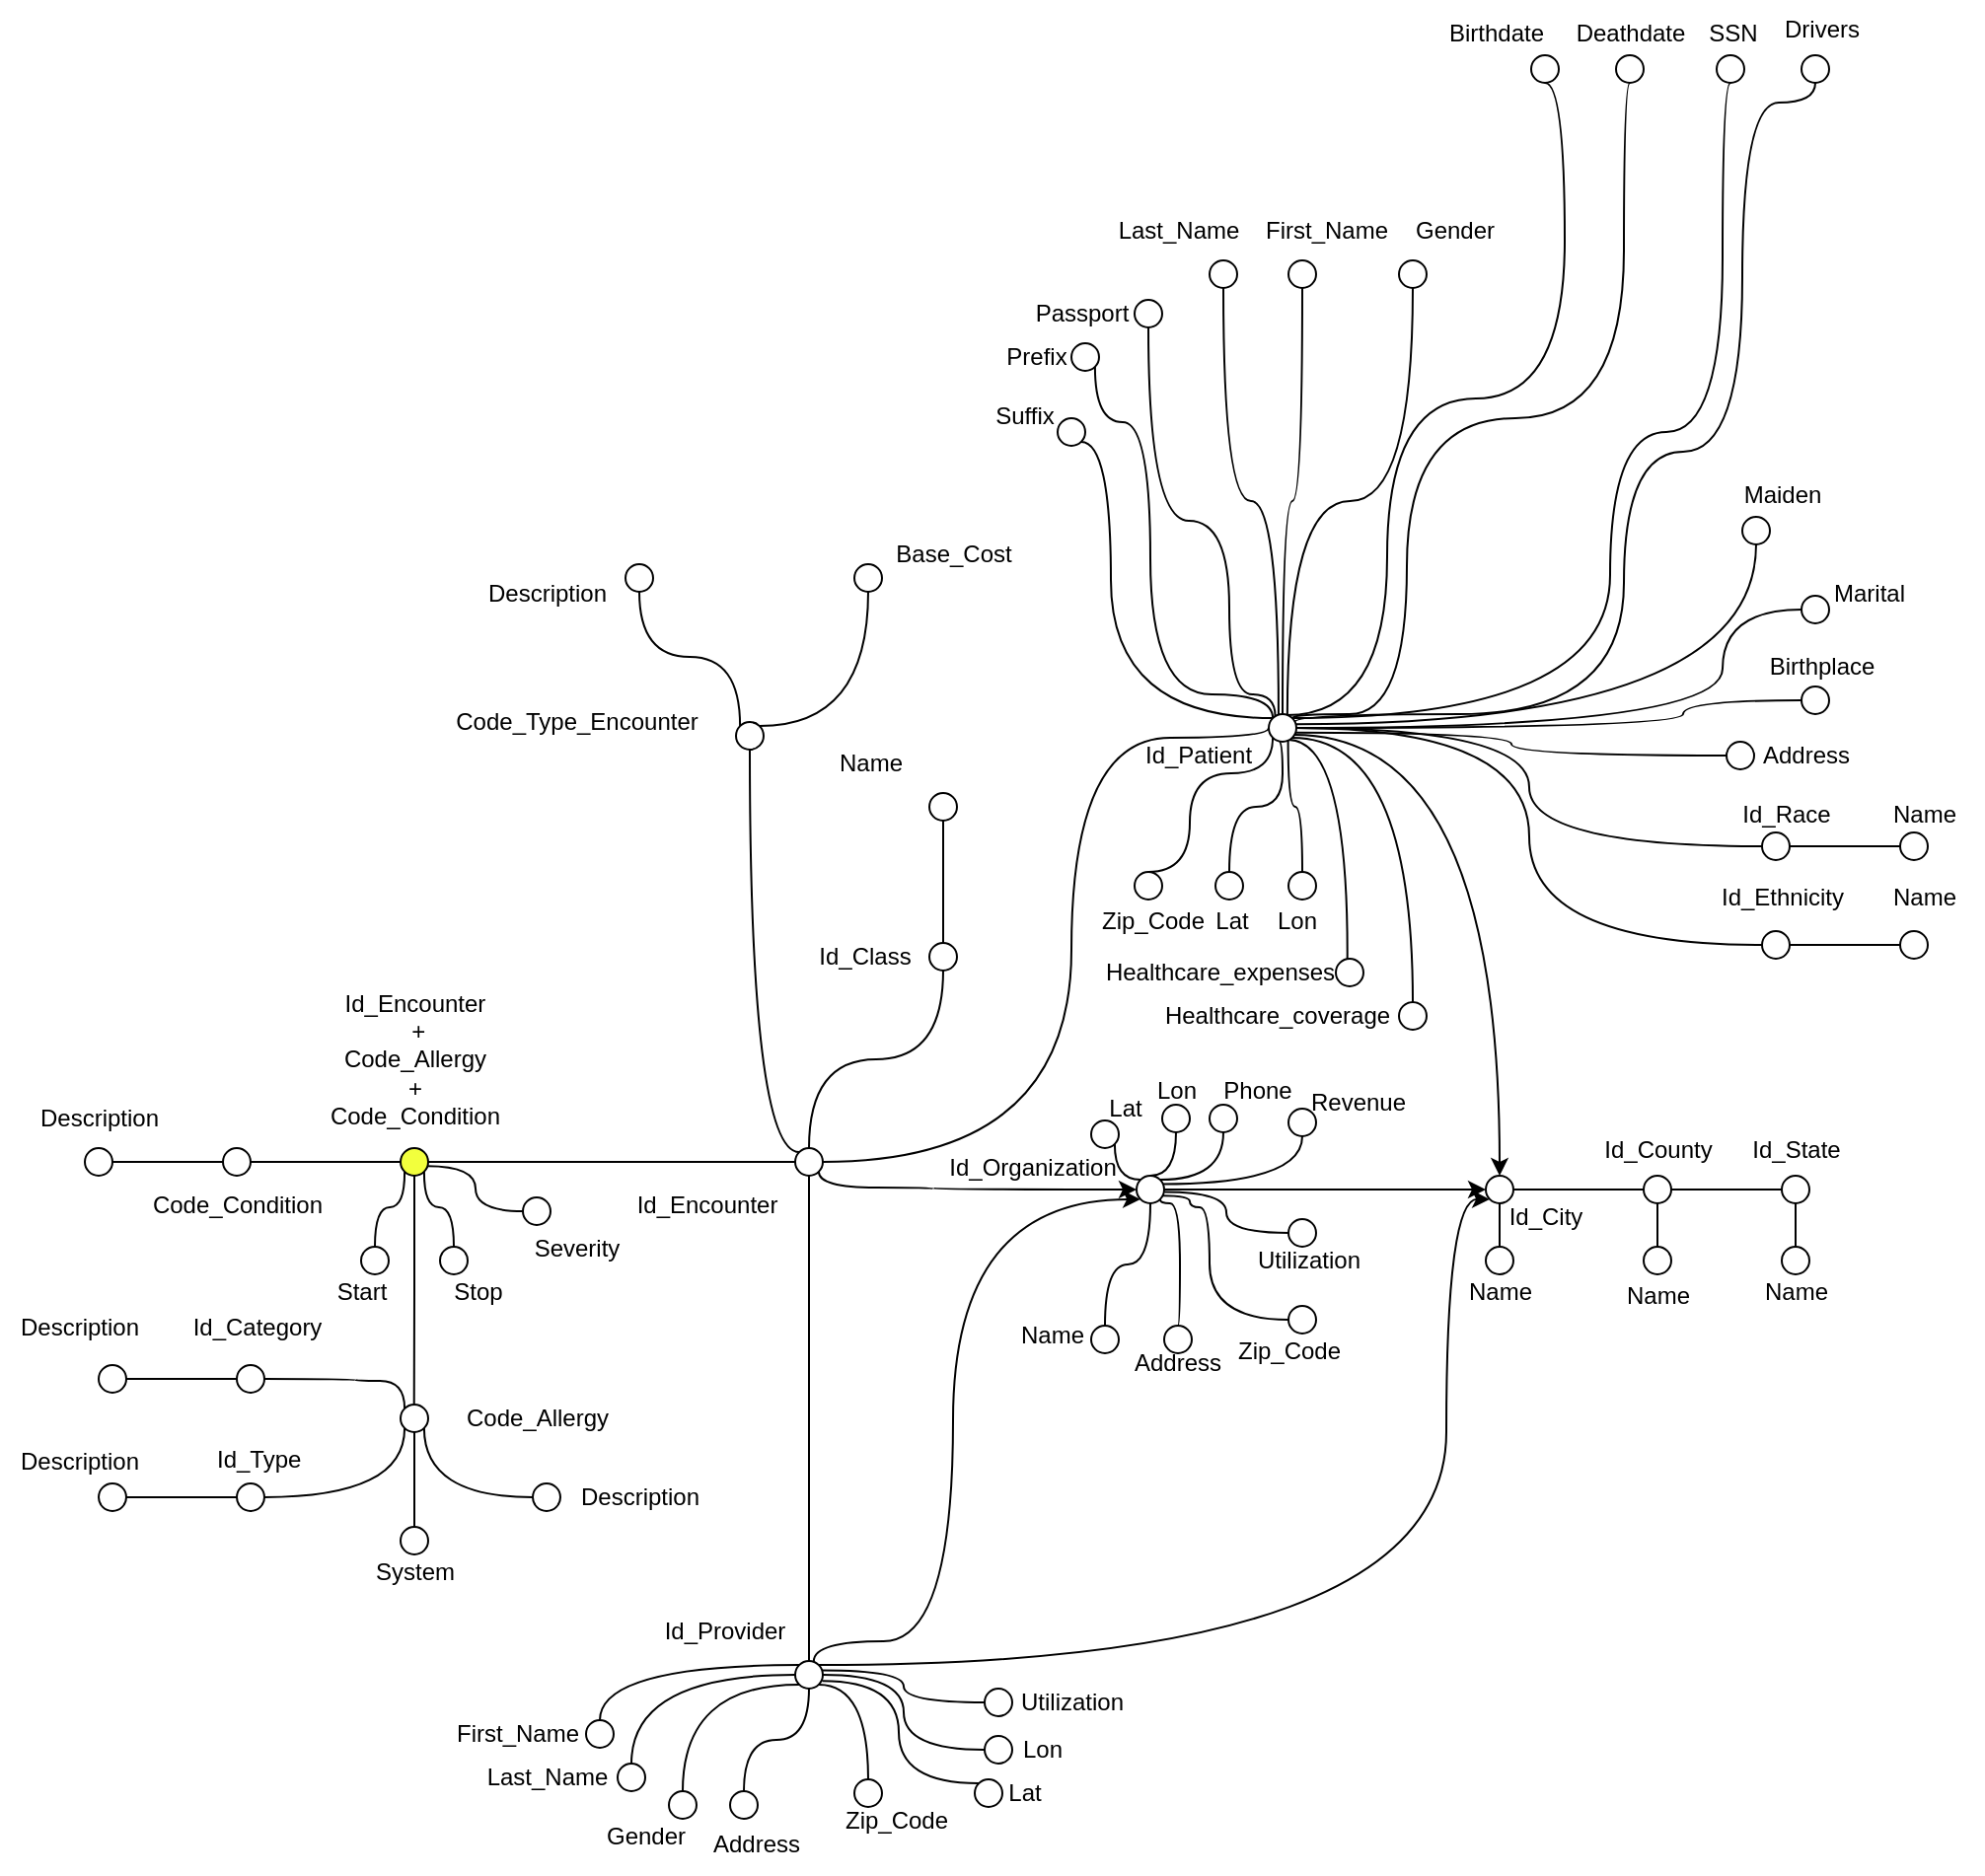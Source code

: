 <mxfile version="27.0.6">
  <diagram name="Pagina-1" id="HaqWvXewwwLI_E2EldZU">
    <mxGraphModel dx="1183" dy="805" grid="1" gridSize="10" guides="1" tooltips="1" connect="1" arrows="1" fold="1" page="1" pageScale="1" pageWidth="827" pageHeight="1169" math="0" shadow="0">
      <root>
        <mxCell id="0" />
        <mxCell id="1" parent="0" />
        <mxCell id="JDES-9rlce4q_SkyVY0k-1" value="" style="edgeStyle=orthogonalEdgeStyle;rounded=0;orthogonalLoop=1;jettySize=auto;html=1;endArrow=none;startFill=0;" edge="1" parent="1" source="JDES-9rlce4q_SkyVY0k-2" target="JDES-9rlce4q_SkyVY0k-9">
          <mxGeometry relative="1" as="geometry" />
        </mxCell>
        <mxCell id="JDES-9rlce4q_SkyVY0k-188" style="edgeStyle=orthogonalEdgeStyle;rounded=0;orthogonalLoop=1;jettySize=auto;html=1;exitX=0.968;exitY=0.648;exitDx=0;exitDy=0;entryX=0;entryY=0.5;entryDx=0;entryDy=0;exitPerimeter=0;endArrow=none;startFill=0;curved=1;" edge="1" parent="1" source="JDES-9rlce4q_SkyVY0k-2" target="JDES-9rlce4q_SkyVY0k-187">
          <mxGeometry relative="1" as="geometry" />
        </mxCell>
        <mxCell id="JDES-9rlce4q_SkyVY0k-2" value="" style="ellipse;whiteSpace=wrap;html=1;aspect=fixed;fillColor=#F2FF3D;" vertex="1" parent="1">
          <mxGeometry x="483" y="852" width="14" height="14" as="geometry" />
        </mxCell>
        <mxCell id="JDES-9rlce4q_SkyVY0k-3" value="Id_Encounter&lt;div&gt;&amp;nbsp;+&lt;div&gt;Code_Allergy&lt;/div&gt;&lt;div&gt;&lt;span style=&quot;background-color: transparent; color: light-dark(rgb(0, 0, 0), rgb(255, 255, 255));&quot;&gt;+&lt;/span&gt;&lt;/div&gt;&lt;div&gt;Code_Condition&lt;/div&gt;&lt;/div&gt;" style="text;html=1;align=center;verticalAlign=middle;resizable=0;points=[];autosize=1;strokeColor=none;fillColor=none;" vertex="1" parent="1">
          <mxGeometry x="435" y="762" width="110" height="90" as="geometry" />
        </mxCell>
        <mxCell id="JDES-9rlce4q_SkyVY0k-4" style="edgeStyle=orthogonalEdgeStyle;rounded=0;orthogonalLoop=1;jettySize=auto;html=1;exitX=1;exitY=1;exitDx=0;exitDy=0;entryX=0;entryY=0.5;entryDx=0;entryDy=0;curved=1;endArrow=classic;startFill=0;endFill=1;" edge="1" parent="1" source="JDES-9rlce4q_SkyVY0k-9" target="JDES-9rlce4q_SkyVY0k-37">
          <mxGeometry relative="1" as="geometry">
            <Array as="points">
              <mxPoint x="695" y="872" />
              <mxPoint x="753" y="872" />
            </Array>
          </mxGeometry>
        </mxCell>
        <mxCell id="JDES-9rlce4q_SkyVY0k-5" style="edgeStyle=orthogonalEdgeStyle;rounded=0;orthogonalLoop=1;jettySize=auto;html=1;exitX=0.5;exitY=1;exitDx=0;exitDy=0;entryX=0.5;entryY=0;entryDx=0;entryDy=0;endArrow=none;startFill=0;" edge="1" parent="1" source="JDES-9rlce4q_SkyVY0k-9" target="JDES-9rlce4q_SkyVY0k-46">
          <mxGeometry relative="1" as="geometry" />
        </mxCell>
        <mxCell id="JDES-9rlce4q_SkyVY0k-6" style="edgeStyle=orthogonalEdgeStyle;rounded=0;orthogonalLoop=1;jettySize=auto;html=1;exitX=0;exitY=0;exitDx=0;exitDy=0;entryX=0.5;entryY=1;entryDx=0;entryDy=0;endArrow=none;startFill=0;curved=1;" edge="1" parent="1" source="JDES-9rlce4q_SkyVY0k-9" target="JDES-9rlce4q_SkyVY0k-48">
          <mxGeometry relative="1" as="geometry">
            <mxPoint x="663" y="732" as="targetPoint" />
          </mxGeometry>
        </mxCell>
        <mxCell id="JDES-9rlce4q_SkyVY0k-7" style="edgeStyle=orthogonalEdgeStyle;rounded=0;orthogonalLoop=1;jettySize=auto;html=1;exitX=0.5;exitY=0;exitDx=0;exitDy=0;entryX=0.5;entryY=1;entryDx=0;entryDy=0;curved=1;endArrow=none;startFill=0;" edge="1" parent="1" source="JDES-9rlce4q_SkyVY0k-9" target="JDES-9rlce4q_SkyVY0k-29">
          <mxGeometry relative="1" as="geometry" />
        </mxCell>
        <mxCell id="JDES-9rlce4q_SkyVY0k-8" style="edgeStyle=orthogonalEdgeStyle;rounded=0;orthogonalLoop=1;jettySize=auto;html=1;exitX=1;exitY=0.5;exitDx=0;exitDy=0;entryX=0;entryY=0.5;entryDx=0;entryDy=0;curved=1;endArrow=none;startFill=0;" edge="1" parent="1" source="JDES-9rlce4q_SkyVY0k-9" target="JDES-9rlce4q_SkyVY0k-130">
          <mxGeometry relative="1" as="geometry">
            <Array as="points">
              <mxPoint x="823" y="859" />
              <mxPoint x="823" y="644" />
              <mxPoint x="923" y="644" />
            </Array>
          </mxGeometry>
        </mxCell>
        <mxCell id="JDES-9rlce4q_SkyVY0k-9" value="" style="ellipse;whiteSpace=wrap;html=1;aspect=fixed;fillColor=#FFFFFF;" vertex="1" parent="1">
          <mxGeometry x="683" y="852" width="14" height="14" as="geometry" />
        </mxCell>
        <mxCell id="JDES-9rlce4q_SkyVY0k-10" style="edgeStyle=orthogonalEdgeStyle;rounded=0;orthogonalLoop=1;jettySize=auto;html=1;exitX=0.5;exitY=0;exitDx=0;exitDy=0;entryX=1;entryY=1;entryDx=0;entryDy=0;endArrow=none;startFill=0;curved=1;" edge="1" parent="1" source="JDES-9rlce4q_SkyVY0k-11" target="JDES-9rlce4q_SkyVY0k-2">
          <mxGeometry relative="1" as="geometry" />
        </mxCell>
        <mxCell id="JDES-9rlce4q_SkyVY0k-11" value="" style="ellipse;whiteSpace=wrap;html=1;aspect=fixed;fillColor=#FFFFFF;" vertex="1" parent="1">
          <mxGeometry x="503" y="902" width="14" height="14" as="geometry" />
        </mxCell>
        <mxCell id="JDES-9rlce4q_SkyVY0k-12" style="edgeStyle=orthogonalEdgeStyle;rounded=0;orthogonalLoop=1;jettySize=auto;html=1;exitX=0.5;exitY=0;exitDx=0;exitDy=0;entryX=0;entryY=1;entryDx=0;entryDy=0;curved=1;endArrow=none;startFill=0;" edge="1" parent="1" source="JDES-9rlce4q_SkyVY0k-13" target="JDES-9rlce4q_SkyVY0k-2">
          <mxGeometry relative="1" as="geometry" />
        </mxCell>
        <mxCell id="JDES-9rlce4q_SkyVY0k-13" value="" style="ellipse;whiteSpace=wrap;html=1;aspect=fixed;fillColor=#FFFFFF;" vertex="1" parent="1">
          <mxGeometry x="463" y="902" width="14" height="14" as="geometry" />
        </mxCell>
        <mxCell id="JDES-9rlce4q_SkyVY0k-14" value="Start" style="text;html=1;align=center;verticalAlign=middle;resizable=0;points=[];autosize=1;strokeColor=none;fillColor=none;" vertex="1" parent="1">
          <mxGeometry x="438" y="910" width="50" height="30" as="geometry" />
        </mxCell>
        <mxCell id="JDES-9rlce4q_SkyVY0k-15" value="Stop" style="text;html=1;align=center;verticalAlign=middle;resizable=0;points=[];autosize=1;strokeColor=none;fillColor=none;" vertex="1" parent="1">
          <mxGeometry x="497" y="910" width="50" height="30" as="geometry" />
        </mxCell>
        <mxCell id="JDES-9rlce4q_SkyVY0k-16" style="edgeStyle=orthogonalEdgeStyle;rounded=0;orthogonalLoop=1;jettySize=auto;html=1;exitX=1;exitY=0.5;exitDx=0;exitDy=0;entryX=0;entryY=0.5;entryDx=0;entryDy=0;endArrow=none;startFill=0;" edge="1" parent="1" source="JDES-9rlce4q_SkyVY0k-17" target="JDES-9rlce4q_SkyVY0k-2">
          <mxGeometry relative="1" as="geometry" />
        </mxCell>
        <mxCell id="JDES-9rlce4q_SkyVY0k-17" value="" style="ellipse;whiteSpace=wrap;html=1;aspect=fixed;fillColor=#FFFFFF;" vertex="1" parent="1">
          <mxGeometry x="393" y="852" width="14" height="14" as="geometry" />
        </mxCell>
        <mxCell id="JDES-9rlce4q_SkyVY0k-200" style="edgeStyle=orthogonalEdgeStyle;rounded=0;orthogonalLoop=1;jettySize=auto;html=1;exitX=0.5;exitY=1;exitDx=0;exitDy=0;entryX=0.5;entryY=0;entryDx=0;entryDy=0;endArrow=none;startFill=0;" edge="1" parent="1" source="JDES-9rlce4q_SkyVY0k-18" target="JDES-9rlce4q_SkyVY0k-198">
          <mxGeometry relative="1" as="geometry" />
        </mxCell>
        <mxCell id="JDES-9rlce4q_SkyVY0k-203" style="edgeStyle=orthogonalEdgeStyle;rounded=0;orthogonalLoop=1;jettySize=auto;html=1;exitX=0;exitY=0;exitDx=0;exitDy=0;entryX=1;entryY=0.5;entryDx=0;entryDy=0;curved=1;endArrow=none;startFill=0;" edge="1" parent="1" source="JDES-9rlce4q_SkyVY0k-18" target="JDES-9rlce4q_SkyVY0k-191">
          <mxGeometry relative="1" as="geometry">
            <Array as="points">
              <mxPoint x="485" y="970" />
              <mxPoint x="460" y="970" />
            </Array>
          </mxGeometry>
        </mxCell>
        <mxCell id="JDES-9rlce4q_SkyVY0k-18" value="" style="ellipse;whiteSpace=wrap;html=1;aspect=fixed;fillColor=#FFFFFF;" vertex="1" parent="1">
          <mxGeometry x="483" y="982" width="14" height="14" as="geometry" />
        </mxCell>
        <mxCell id="JDES-9rlce4q_SkyVY0k-19" style="edgeStyle=orthogonalEdgeStyle;rounded=0;orthogonalLoop=1;jettySize=auto;html=1;exitX=0.5;exitY=1;exitDx=0;exitDy=0;entryX=0.496;entryY=-0.153;entryDx=0;entryDy=0;entryPerimeter=0;endArrow=none;startFill=0;" edge="1" parent="1" source="JDES-9rlce4q_SkyVY0k-2">
          <mxGeometry relative="1" as="geometry">
            <mxPoint x="489.91" y="868.07" as="sourcePoint" />
            <mxPoint x="489.854" y="981.928" as="targetPoint" />
          </mxGeometry>
        </mxCell>
        <mxCell id="JDES-9rlce4q_SkyVY0k-20" value="Code_Allergy" style="text;html=1;align=center;verticalAlign=middle;resizable=0;points=[];autosize=1;strokeColor=none;fillColor=none;" vertex="1" parent="1">
          <mxGeometry x="502" y="974" width="100" height="30" as="geometry" />
        </mxCell>
        <mxCell id="JDES-9rlce4q_SkyVY0k-21" style="edgeStyle=orthogonalEdgeStyle;rounded=0;orthogonalLoop=1;jettySize=auto;html=1;exitX=0;exitY=0.5;exitDx=0;exitDy=0;entryX=1;entryY=1;entryDx=0;entryDy=0;endArrow=none;startFill=0;curved=1;" edge="1" parent="1" source="JDES-9rlce4q_SkyVY0k-22" target="JDES-9rlce4q_SkyVY0k-18">
          <mxGeometry relative="1" as="geometry" />
        </mxCell>
        <mxCell id="JDES-9rlce4q_SkyVY0k-22" value="" style="ellipse;whiteSpace=wrap;html=1;aspect=fixed;fillColor=#FFFFFF;" vertex="1" parent="1">
          <mxGeometry x="550" y="1022" width="14" height="14" as="geometry" />
        </mxCell>
        <mxCell id="JDES-9rlce4q_SkyVY0k-23" value="Description" style="text;html=1;align=center;verticalAlign=middle;resizable=0;points=[];autosize=1;strokeColor=none;fillColor=none;" vertex="1" parent="1">
          <mxGeometry x="564" y="1014" width="80" height="30" as="geometry" />
        </mxCell>
        <mxCell id="JDES-9rlce4q_SkyVY0k-24" value="Code_Condition" style="text;html=1;align=center;verticalAlign=middle;resizable=0;points=[];autosize=1;strokeColor=none;fillColor=none;" vertex="1" parent="1">
          <mxGeometry x="345" y="866" width="110" height="30" as="geometry" />
        </mxCell>
        <mxCell id="JDES-9rlce4q_SkyVY0k-25" style="edgeStyle=orthogonalEdgeStyle;rounded=0;orthogonalLoop=1;jettySize=auto;html=1;entryX=0;entryY=0.5;entryDx=0;entryDy=0;endArrow=none;startFill=0;" edge="1" parent="1" source="JDES-9rlce4q_SkyVY0k-26" target="JDES-9rlce4q_SkyVY0k-17">
          <mxGeometry relative="1" as="geometry" />
        </mxCell>
        <mxCell id="JDES-9rlce4q_SkyVY0k-26" value="" style="ellipse;whiteSpace=wrap;html=1;aspect=fixed;fillColor=#FFFFFF;" vertex="1" parent="1">
          <mxGeometry x="323" y="852" width="14" height="14" as="geometry" />
        </mxCell>
        <mxCell id="JDES-9rlce4q_SkyVY0k-27" value="Description" style="text;html=1;align=center;verticalAlign=middle;resizable=0;points=[];autosize=1;strokeColor=none;fillColor=none;" vertex="1" parent="1">
          <mxGeometry x="290" y="822" width="80" height="30" as="geometry" />
        </mxCell>
        <mxCell id="JDES-9rlce4q_SkyVY0k-28" value="Id_Encounter" style="text;html=1;align=center;verticalAlign=middle;resizable=0;points=[];autosize=1;strokeColor=none;fillColor=none;" vertex="1" parent="1">
          <mxGeometry x="593" y="866" width="90" height="30" as="geometry" />
        </mxCell>
        <mxCell id="JDES-9rlce4q_SkyVY0k-29" value="" style="ellipse;whiteSpace=wrap;html=1;aspect=fixed;fillColor=#FFFFFF;" vertex="1" parent="1">
          <mxGeometry x="751" y="748" width="14" height="14" as="geometry" />
        </mxCell>
        <mxCell id="JDES-9rlce4q_SkyVY0k-30" style="edgeStyle=orthogonalEdgeStyle;rounded=0;orthogonalLoop=1;jettySize=auto;html=1;exitX=1;exitY=0.5;exitDx=0;exitDy=0;entryX=0;entryY=0.5;entryDx=0;entryDy=0;endArrow=classic;startFill=0;endFill=1;" edge="1" parent="1" source="JDES-9rlce4q_SkyVY0k-37" target="JDES-9rlce4q_SkyVY0k-61">
          <mxGeometry relative="1" as="geometry" />
        </mxCell>
        <mxCell id="JDES-9rlce4q_SkyVY0k-31" style="edgeStyle=orthogonalEdgeStyle;rounded=0;orthogonalLoop=1;jettySize=auto;html=1;exitX=0.5;exitY=1;exitDx=0;exitDy=0;entryX=0.5;entryY=0;entryDx=0;entryDy=0;curved=1;endArrow=none;startFill=0;" edge="1" parent="1" source="JDES-9rlce4q_SkyVY0k-37" target="JDES-9rlce4q_SkyVY0k-64">
          <mxGeometry relative="1" as="geometry" />
        </mxCell>
        <mxCell id="JDES-9rlce4q_SkyVY0k-32" style="edgeStyle=orthogonalEdgeStyle;rounded=0;orthogonalLoop=1;jettySize=auto;html=1;exitX=0;exitY=0;exitDx=0;exitDy=0;entryX=1;entryY=1;entryDx=0;entryDy=0;strokeColor=default;curved=1;endArrow=none;startFill=0;" edge="1" parent="1" source="JDES-9rlce4q_SkyVY0k-37" target="JDES-9rlce4q_SkyVY0k-62">
          <mxGeometry relative="1" as="geometry" />
        </mxCell>
        <mxCell id="JDES-9rlce4q_SkyVY0k-33" style="edgeStyle=orthogonalEdgeStyle;rounded=0;orthogonalLoop=1;jettySize=auto;html=1;exitX=0.5;exitY=0;exitDx=0;exitDy=0;entryX=0.5;entryY=1;entryDx=0;entryDy=0;curved=1;endArrow=none;startFill=0;" edge="1" parent="1" source="JDES-9rlce4q_SkyVY0k-37" target="JDES-9rlce4q_SkyVY0k-72">
          <mxGeometry relative="1" as="geometry" />
        </mxCell>
        <mxCell id="JDES-9rlce4q_SkyVY0k-34" style="edgeStyle=orthogonalEdgeStyle;rounded=0;orthogonalLoop=1;jettySize=auto;html=1;exitX=1;exitY=0;exitDx=0;exitDy=0;entryX=0.5;entryY=1;entryDx=0;entryDy=0;curved=1;endArrow=none;startFill=0;" edge="1" parent="1" source="JDES-9rlce4q_SkyVY0k-37" target="JDES-9rlce4q_SkyVY0k-38">
          <mxGeometry relative="1" as="geometry" />
        </mxCell>
        <mxCell id="JDES-9rlce4q_SkyVY0k-35" style="edgeStyle=orthogonalEdgeStyle;rounded=0;orthogonalLoop=1;jettySize=auto;html=1;exitX=0.933;exitY=0.302;exitDx=0;exitDy=0;entryX=0.5;entryY=1;entryDx=0;entryDy=0;curved=1;endArrow=none;startFill=0;exitPerimeter=0;" edge="1" parent="1" source="JDES-9rlce4q_SkyVY0k-37" target="JDES-9rlce4q_SkyVY0k-75">
          <mxGeometry relative="1" as="geometry" />
        </mxCell>
        <mxCell id="JDES-9rlce4q_SkyVY0k-36" style="edgeStyle=orthogonalEdgeStyle;rounded=0;orthogonalLoop=1;jettySize=auto;html=1;exitX=1.014;exitY=0.588;exitDx=0;exitDy=0;entryX=0;entryY=0.5;entryDx=0;entryDy=0;curved=1;endArrow=none;startFill=0;exitPerimeter=0;" edge="1" parent="1" source="JDES-9rlce4q_SkyVY0k-37" target="JDES-9rlce4q_SkyVY0k-76">
          <mxGeometry relative="1" as="geometry" />
        </mxCell>
        <mxCell id="JDES-9rlce4q_SkyVY0k-37" value="" style="ellipse;whiteSpace=wrap;html=1;aspect=fixed;fillColor=#FFFFFF;" vertex="1" parent="1">
          <mxGeometry x="856" y="866" width="14" height="14" as="geometry" />
        </mxCell>
        <mxCell id="JDES-9rlce4q_SkyVY0k-38" value="" style="ellipse;whiteSpace=wrap;html=1;aspect=fixed;fillColor=#FFFFFF;" vertex="1" parent="1">
          <mxGeometry x="893" y="830" width="14" height="14" as="geometry" />
        </mxCell>
        <mxCell id="JDES-9rlce4q_SkyVY0k-39" style="edgeStyle=orthogonalEdgeStyle;rounded=0;orthogonalLoop=1;jettySize=auto;html=1;exitX=0;exitY=0;exitDx=0;exitDy=0;entryX=0.5;entryY=0;entryDx=0;entryDy=0;curved=1;endArrow=none;startFill=0;" edge="1" parent="1" source="JDES-9rlce4q_SkyVY0k-46" target="JDES-9rlce4q_SkyVY0k-99">
          <mxGeometry relative="1" as="geometry" />
        </mxCell>
        <mxCell id="JDES-9rlce4q_SkyVY0k-40" style="edgeStyle=orthogonalEdgeStyle;rounded=0;orthogonalLoop=1;jettySize=auto;html=1;exitX=0;exitY=0.5;exitDx=0;exitDy=0;entryX=0.5;entryY=0;entryDx=0;entryDy=0;curved=1;endArrow=none;startFill=0;" edge="1" parent="1" source="JDES-9rlce4q_SkyVY0k-46" target="JDES-9rlce4q_SkyVY0k-97">
          <mxGeometry relative="1" as="geometry" />
        </mxCell>
        <mxCell id="JDES-9rlce4q_SkyVY0k-41" style="edgeStyle=orthogonalEdgeStyle;rounded=0;orthogonalLoop=1;jettySize=auto;html=1;exitX=0;exitY=1;exitDx=0;exitDy=0;entryX=0.5;entryY=0;entryDx=0;entryDy=0;curved=1;endArrow=none;startFill=0;" edge="1" parent="1" source="JDES-9rlce4q_SkyVY0k-46" target="JDES-9rlce4q_SkyVY0k-98">
          <mxGeometry relative="1" as="geometry" />
        </mxCell>
        <mxCell id="JDES-9rlce4q_SkyVY0k-42" style="edgeStyle=orthogonalEdgeStyle;rounded=0;orthogonalLoop=1;jettySize=auto;html=1;exitX=1;exitY=1;exitDx=0;exitDy=0;curved=1;endArrow=none;startFill=0;" edge="1" parent="1" source="JDES-9rlce4q_SkyVY0k-46" target="JDES-9rlce4q_SkyVY0k-105">
          <mxGeometry relative="1" as="geometry" />
        </mxCell>
        <mxCell id="JDES-9rlce4q_SkyVY0k-43" style="edgeStyle=orthogonalEdgeStyle;rounded=0;orthogonalLoop=1;jettySize=auto;html=1;exitX=0.971;exitY=0.342;exitDx=0;exitDy=0;entryX=0;entryY=0.5;entryDx=0;entryDy=0;curved=1;exitPerimeter=0;endArrow=none;startFill=0;" edge="1" parent="1" source="JDES-9rlce4q_SkyVY0k-46" target="JDES-9rlce4q_SkyVY0k-112">
          <mxGeometry relative="1" as="geometry" />
        </mxCell>
        <mxCell id="JDES-9rlce4q_SkyVY0k-44" style="edgeStyle=orthogonalEdgeStyle;rounded=0;orthogonalLoop=1;jettySize=auto;html=1;exitX=1;exitY=0;exitDx=0;exitDy=0;entryX=0;entryY=1;entryDx=0;entryDy=0;curved=1;" edge="1" parent="1" source="JDES-9rlce4q_SkyVY0k-46" target="JDES-9rlce4q_SkyVY0k-61">
          <mxGeometry relative="1" as="geometry">
            <mxPoint x="1143" y="952" as="targetPoint" />
            <Array as="points">
              <mxPoint x="1013" y="1114" />
              <mxPoint x="1013" y="878" />
            </Array>
          </mxGeometry>
        </mxCell>
        <mxCell id="JDES-9rlce4q_SkyVY0k-45" style="edgeStyle=orthogonalEdgeStyle;rounded=0;orthogonalLoop=1;jettySize=auto;html=1;entryX=0;entryY=1;entryDx=0;entryDy=0;curved=1;exitX=0.675;exitY=0.002;exitDx=0;exitDy=0;exitPerimeter=0;" edge="1" parent="1" source="JDES-9rlce4q_SkyVY0k-46" target="JDES-9rlce4q_SkyVY0k-37">
          <mxGeometry relative="1" as="geometry">
            <Array as="points">
              <mxPoint x="692" y="1102" />
              <mxPoint x="763" y="1102" />
              <mxPoint x="763" y="878" />
            </Array>
          </mxGeometry>
        </mxCell>
        <mxCell id="JDES-9rlce4q_SkyVY0k-46" value="" style="ellipse;whiteSpace=wrap;html=1;aspect=fixed;fillColor=#FFFFFF;" vertex="1" parent="1">
          <mxGeometry x="683" y="1112" width="14" height="14" as="geometry" />
        </mxCell>
        <mxCell id="JDES-9rlce4q_SkyVY0k-47" style="edgeStyle=orthogonalEdgeStyle;rounded=0;orthogonalLoop=1;jettySize=auto;html=1;exitX=1;exitY=0;exitDx=0;exitDy=0;curved=1;endArrow=none;startFill=0;" edge="1" parent="1" source="JDES-9rlce4q_SkyVY0k-48" target="JDES-9rlce4q_SkyVY0k-53">
          <mxGeometry relative="1" as="geometry" />
        </mxCell>
        <mxCell id="JDES-9rlce4q_SkyVY0k-48" value="" style="ellipse;whiteSpace=wrap;html=1;aspect=fixed;fillColor=#FFFFFF;" vertex="1" parent="1">
          <mxGeometry x="653" y="636" width="14" height="14" as="geometry" />
        </mxCell>
        <mxCell id="JDES-9rlce4q_SkyVY0k-49" value="Code_Type_Encounter&lt;div&gt;&lt;br&gt;&lt;/div&gt;" style="text;html=1;align=center;verticalAlign=middle;resizable=0;points=[];autosize=1;strokeColor=none;fillColor=none;" vertex="1" parent="1">
          <mxGeometry x="497" y="623" width="150" height="40" as="geometry" />
        </mxCell>
        <mxCell id="JDES-9rlce4q_SkyVY0k-50" style="edgeStyle=orthogonalEdgeStyle;rounded=0;orthogonalLoop=1;jettySize=auto;html=1;exitX=0.5;exitY=1;exitDx=0;exitDy=0;entryX=0;entryY=0;entryDx=0;entryDy=0;curved=1;endArrow=none;startFill=0;" edge="1" parent="1" source="JDES-9rlce4q_SkyVY0k-51" target="JDES-9rlce4q_SkyVY0k-48">
          <mxGeometry relative="1" as="geometry" />
        </mxCell>
        <mxCell id="JDES-9rlce4q_SkyVY0k-51" value="" style="ellipse;whiteSpace=wrap;html=1;aspect=fixed;fillColor=#FFFFFF;" vertex="1" parent="1">
          <mxGeometry x="597" y="556" width="14" height="14" as="geometry" />
        </mxCell>
        <mxCell id="JDES-9rlce4q_SkyVY0k-52" value="Description" style="text;html=1;align=center;verticalAlign=middle;resizable=0;points=[];autosize=1;strokeColor=none;fillColor=none;" vertex="1" parent="1">
          <mxGeometry x="517" y="556" width="80" height="30" as="geometry" />
        </mxCell>
        <mxCell id="JDES-9rlce4q_SkyVY0k-53" value="" style="ellipse;whiteSpace=wrap;html=1;aspect=fixed;fillColor=#FFFFFF;" vertex="1" parent="1">
          <mxGeometry x="713" y="556" width="14" height="14" as="geometry" />
        </mxCell>
        <mxCell id="JDES-9rlce4q_SkyVY0k-54" value="Base_Cost" style="text;html=1;align=center;verticalAlign=middle;resizable=0;points=[];autosize=1;strokeColor=none;fillColor=none;" vertex="1" parent="1">
          <mxGeometry x="723" y="536" width="80" height="30" as="geometry" />
        </mxCell>
        <mxCell id="JDES-9rlce4q_SkyVY0k-55" value="Id_Class" style="text;html=1;align=center;verticalAlign=middle;resizable=0;points=[];autosize=1;strokeColor=none;fillColor=none;" vertex="1" parent="1">
          <mxGeometry x="683" y="740" width="70" height="30" as="geometry" />
        </mxCell>
        <mxCell id="JDES-9rlce4q_SkyVY0k-56" style="edgeStyle=orthogonalEdgeStyle;rounded=0;orthogonalLoop=1;jettySize=auto;html=1;exitX=0.5;exitY=1;exitDx=0;exitDy=0;entryX=0.5;entryY=0;entryDx=0;entryDy=0;endArrow=none;startFill=0;" edge="1" parent="1" source="JDES-9rlce4q_SkyVY0k-57" target="JDES-9rlce4q_SkyVY0k-29">
          <mxGeometry relative="1" as="geometry" />
        </mxCell>
        <mxCell id="JDES-9rlce4q_SkyVY0k-57" value="" style="ellipse;whiteSpace=wrap;html=1;aspect=fixed;fillColor=#FFFFFF;" vertex="1" parent="1">
          <mxGeometry x="751" y="672" width="14" height="14" as="geometry" />
        </mxCell>
        <mxCell id="JDES-9rlce4q_SkyVY0k-58" value="Name" style="text;html=1;align=center;verticalAlign=middle;resizable=0;points=[];autosize=1;strokeColor=none;fillColor=none;" vertex="1" parent="1">
          <mxGeometry x="691" y="642" width="60" height="30" as="geometry" />
        </mxCell>
        <mxCell id="JDES-9rlce4q_SkyVY0k-59" value="Id_Organization" style="text;html=1;align=center;verticalAlign=middle;resizable=0;points=[];autosize=1;strokeColor=none;fillColor=none;" vertex="1" parent="1">
          <mxGeometry x="748" y="847" width="110" height="30" as="geometry" />
        </mxCell>
        <mxCell id="JDES-9rlce4q_SkyVY0k-60" style="edgeStyle=orthogonalEdgeStyle;rounded=0;orthogonalLoop=1;jettySize=auto;html=1;exitX=1;exitY=0.5;exitDx=0;exitDy=0;entryX=0;entryY=0.5;entryDx=0;entryDy=0;endArrow=none;startFill=0;" edge="1" parent="1" source="JDES-9rlce4q_SkyVY0k-61" target="JDES-9rlce4q_SkyVY0k-85">
          <mxGeometry relative="1" as="geometry" />
        </mxCell>
        <mxCell id="JDES-9rlce4q_SkyVY0k-61" value="" style="ellipse;whiteSpace=wrap;html=1;aspect=fixed;fillColor=#FFFFFF;" vertex="1" parent="1">
          <mxGeometry x="1033" y="866" width="14" height="14" as="geometry" />
        </mxCell>
        <mxCell id="JDES-9rlce4q_SkyVY0k-62" value="" style="ellipse;whiteSpace=wrap;html=1;aspect=fixed;fillColor=#FFFFFF;" vertex="1" parent="1">
          <mxGeometry x="833" y="838" width="14" height="14" as="geometry" />
        </mxCell>
        <mxCell id="JDES-9rlce4q_SkyVY0k-63" value="" style="ellipse;whiteSpace=wrap;html=1;aspect=fixed;fillColor=#FFFFFF;" vertex="1" parent="1">
          <mxGeometry x="870" y="942" width="14" height="14" as="geometry" />
        </mxCell>
        <mxCell id="JDES-9rlce4q_SkyVY0k-64" value="" style="ellipse;whiteSpace=wrap;html=1;aspect=fixed;fillColor=#FFFFFF;" vertex="1" parent="1">
          <mxGeometry x="833" y="942" width="14" height="14" as="geometry" />
        </mxCell>
        <mxCell id="JDES-9rlce4q_SkyVY0k-65" value="" style="ellipse;whiteSpace=wrap;html=1;aspect=fixed;fillColor=#FFFFFF;" vertex="1" parent="1">
          <mxGeometry x="933" y="932" width="14" height="14" as="geometry" />
        </mxCell>
        <mxCell id="JDES-9rlce4q_SkyVY0k-66" value="Name" style="text;html=1;align=center;verticalAlign=middle;resizable=0;points=[];autosize=1;strokeColor=none;fillColor=none;" vertex="1" parent="1">
          <mxGeometry x="783" y="932" width="60" height="30" as="geometry" />
        </mxCell>
        <mxCell id="JDES-9rlce4q_SkyVY0k-67" value="Address" style="text;strokeColor=none;align=center;fillColor=none;html=1;verticalAlign=middle;whiteSpace=wrap;rounded=0;" vertex="1" parent="1">
          <mxGeometry x="847" y="946" width="60" height="30" as="geometry" />
        </mxCell>
        <mxCell id="JDES-9rlce4q_SkyVY0k-68" style="edgeStyle=orthogonalEdgeStyle;rounded=0;orthogonalLoop=1;jettySize=auto;html=1;exitX=1;exitY=1;exitDx=0;exitDy=0;entryX=0.5;entryY=0;entryDx=0;entryDy=0;curved=1;endArrow=none;startFill=0;" edge="1" parent="1" source="JDES-9rlce4q_SkyVY0k-37" target="JDES-9rlce4q_SkyVY0k-63">
          <mxGeometry relative="1" as="geometry">
            <mxPoint x="900" y="880" as="sourcePoint" />
            <mxPoint x="877" y="942" as="targetPoint" />
            <Array as="points">
              <mxPoint x="868" y="880" />
              <mxPoint x="878" y="880" />
              <mxPoint x="878" y="942" />
            </Array>
          </mxGeometry>
        </mxCell>
        <mxCell id="JDES-9rlce4q_SkyVY0k-69" style="edgeStyle=orthogonalEdgeStyle;rounded=0;orthogonalLoop=1;jettySize=auto;html=1;exitX=0.934;exitY=0.725;exitDx=0;exitDy=0;curved=1;endArrow=none;startFill=0;exitPerimeter=0;" edge="1" parent="1" source="JDES-9rlce4q_SkyVY0k-37" target="JDES-9rlce4q_SkyVY0k-65">
          <mxGeometry relative="1" as="geometry">
            <mxPoint x="878" y="888" as="sourcePoint" />
            <mxPoint x="887" y="952" as="targetPoint" />
            <Array as="points">
              <mxPoint x="883" y="876" />
              <mxPoint x="883" y="882" />
              <mxPoint x="893" y="882" />
              <mxPoint x="893" y="939" />
            </Array>
          </mxGeometry>
        </mxCell>
        <mxCell id="JDES-9rlce4q_SkyVY0k-70" value="Zip_Code" style="text;html=1;align=center;verticalAlign=middle;resizable=0;points=[];autosize=1;strokeColor=none;fillColor=none;" vertex="1" parent="1">
          <mxGeometry x="893" y="940" width="80" height="30" as="geometry" />
        </mxCell>
        <mxCell id="JDES-9rlce4q_SkyVY0k-71" value="Lat" style="text;html=1;align=center;verticalAlign=middle;resizable=0;points=[];autosize=1;strokeColor=none;fillColor=none;" vertex="1" parent="1">
          <mxGeometry x="830" y="817" width="40" height="30" as="geometry" />
        </mxCell>
        <mxCell id="JDES-9rlce4q_SkyVY0k-72" value="" style="ellipse;whiteSpace=wrap;html=1;aspect=fixed;fillColor=#FFFFFF;" vertex="1" parent="1">
          <mxGeometry x="869" y="830" width="14" height="14" as="geometry" />
        </mxCell>
        <mxCell id="JDES-9rlce4q_SkyVY0k-73" value="Lon" style="text;html=1;align=center;verticalAlign=middle;resizable=0;points=[];autosize=1;strokeColor=none;fillColor=none;" vertex="1" parent="1">
          <mxGeometry x="856" y="808" width="40" height="30" as="geometry" />
        </mxCell>
        <mxCell id="JDES-9rlce4q_SkyVY0k-74" value="Phone" style="text;html=1;align=center;verticalAlign=middle;resizable=0;points=[];autosize=1;strokeColor=none;fillColor=none;" vertex="1" parent="1">
          <mxGeometry x="887" y="808" width="60" height="30" as="geometry" />
        </mxCell>
        <mxCell id="JDES-9rlce4q_SkyVY0k-75" value="" style="ellipse;whiteSpace=wrap;html=1;aspect=fixed;fillColor=#FFFFFF;" vertex="1" parent="1">
          <mxGeometry x="933" y="832" width="14" height="14" as="geometry" />
        </mxCell>
        <mxCell id="JDES-9rlce4q_SkyVY0k-76" value="" style="ellipse;whiteSpace=wrap;html=1;aspect=fixed;fillColor=#FFFFFF;" vertex="1" parent="1">
          <mxGeometry x="933" y="888" width="14" height="14" as="geometry" />
        </mxCell>
        <mxCell id="JDES-9rlce4q_SkyVY0k-77" value="Revenue" style="text;html=1;align=center;verticalAlign=middle;resizable=0;points=[];autosize=1;strokeColor=none;fillColor=none;" vertex="1" parent="1">
          <mxGeometry x="933" y="814" width="70" height="30" as="geometry" />
        </mxCell>
        <mxCell id="JDES-9rlce4q_SkyVY0k-78" value="Utilization" style="text;html=1;align=center;verticalAlign=middle;resizable=0;points=[];autosize=1;strokeColor=none;fillColor=none;" vertex="1" parent="1">
          <mxGeometry x="903" y="894" width="80" height="30" as="geometry" />
        </mxCell>
        <mxCell id="JDES-9rlce4q_SkyVY0k-79" value="Id_City" style="text;html=1;align=center;verticalAlign=middle;resizable=0;points=[];autosize=1;strokeColor=none;fillColor=none;" vertex="1" parent="1">
          <mxGeometry x="1033" y="872" width="60" height="30" as="geometry" />
        </mxCell>
        <mxCell id="JDES-9rlce4q_SkyVY0k-80" style="edgeStyle=orthogonalEdgeStyle;rounded=0;orthogonalLoop=1;jettySize=auto;html=1;entryX=0.5;entryY=1;entryDx=0;entryDy=0;endArrow=none;startFill=0;" edge="1" parent="1" source="JDES-9rlce4q_SkyVY0k-81" target="JDES-9rlce4q_SkyVY0k-61">
          <mxGeometry relative="1" as="geometry" />
        </mxCell>
        <mxCell id="JDES-9rlce4q_SkyVY0k-81" value="" style="ellipse;whiteSpace=wrap;html=1;aspect=fixed;fillColor=#FFFFFF;" vertex="1" parent="1">
          <mxGeometry x="1033" y="902" width="14" height="14" as="geometry" />
        </mxCell>
        <mxCell id="JDES-9rlce4q_SkyVY0k-82" value="Name" style="text;html=1;align=center;verticalAlign=middle;resizable=0;points=[];autosize=1;strokeColor=none;fillColor=none;" vertex="1" parent="1">
          <mxGeometry x="1010" y="910" width="60" height="30" as="geometry" />
        </mxCell>
        <mxCell id="JDES-9rlce4q_SkyVY0k-83" style="edgeStyle=orthogonalEdgeStyle;rounded=0;orthogonalLoop=1;jettySize=auto;html=1;exitX=0.5;exitY=1;exitDx=0;exitDy=0;entryX=0.5;entryY=0;entryDx=0;entryDy=0;endArrow=none;startFill=0;" edge="1" parent="1" source="JDES-9rlce4q_SkyVY0k-85" target="JDES-9rlce4q_SkyVY0k-87">
          <mxGeometry relative="1" as="geometry" />
        </mxCell>
        <mxCell id="JDES-9rlce4q_SkyVY0k-84" style="edgeStyle=orthogonalEdgeStyle;rounded=0;orthogonalLoop=1;jettySize=auto;html=1;exitX=1;exitY=0.5;exitDx=0;exitDy=0;entryX=0;entryY=0.5;entryDx=0;entryDy=0;endArrow=none;startFill=0;" edge="1" parent="1" source="JDES-9rlce4q_SkyVY0k-85" target="JDES-9rlce4q_SkyVY0k-90">
          <mxGeometry relative="1" as="geometry" />
        </mxCell>
        <mxCell id="JDES-9rlce4q_SkyVY0k-85" value="" style="ellipse;whiteSpace=wrap;html=1;aspect=fixed;fillColor=#FFFFFF;" vertex="1" parent="1">
          <mxGeometry x="1113" y="866" width="14" height="14" as="geometry" />
        </mxCell>
        <mxCell id="JDES-9rlce4q_SkyVY0k-86" value="Id_County" style="text;html=1;align=center;verticalAlign=middle;resizable=0;points=[];autosize=1;strokeColor=none;fillColor=none;" vertex="1" parent="1">
          <mxGeometry x="1080" y="838" width="80" height="30" as="geometry" />
        </mxCell>
        <mxCell id="JDES-9rlce4q_SkyVY0k-87" value="" style="ellipse;whiteSpace=wrap;html=1;aspect=fixed;fillColor=#FFFFFF;" vertex="1" parent="1">
          <mxGeometry x="1113" y="902" width="14" height="14" as="geometry" />
        </mxCell>
        <mxCell id="JDES-9rlce4q_SkyVY0k-88" value="Name" style="text;html=1;align=center;verticalAlign=middle;resizable=0;points=[];autosize=1;strokeColor=none;fillColor=none;" vertex="1" parent="1">
          <mxGeometry x="1090" y="912" width="60" height="30" as="geometry" />
        </mxCell>
        <mxCell id="JDES-9rlce4q_SkyVY0k-89" style="edgeStyle=orthogonalEdgeStyle;rounded=0;orthogonalLoop=1;jettySize=auto;html=1;exitX=0.5;exitY=1;exitDx=0;exitDy=0;entryX=0.5;entryY=0;entryDx=0;entryDy=0;endArrow=none;startFill=0;" edge="1" parent="1" source="JDES-9rlce4q_SkyVY0k-90" target="JDES-9rlce4q_SkyVY0k-92">
          <mxGeometry relative="1" as="geometry" />
        </mxCell>
        <mxCell id="JDES-9rlce4q_SkyVY0k-90" value="" style="ellipse;whiteSpace=wrap;html=1;aspect=fixed;fillColor=#FFFFFF;" vertex="1" parent="1">
          <mxGeometry x="1183" y="866" width="14" height="14" as="geometry" />
        </mxCell>
        <mxCell id="JDES-9rlce4q_SkyVY0k-91" value="Id_State" style="text;html=1;align=center;verticalAlign=middle;resizable=0;points=[];autosize=1;strokeColor=none;fillColor=none;" vertex="1" parent="1">
          <mxGeometry x="1155" y="838" width="70" height="30" as="geometry" />
        </mxCell>
        <mxCell id="JDES-9rlce4q_SkyVY0k-92" value="" style="ellipse;whiteSpace=wrap;html=1;aspect=fixed;fillColor=#FFFFFF;" vertex="1" parent="1">
          <mxGeometry x="1183" y="902" width="14" height="14" as="geometry" />
        </mxCell>
        <mxCell id="JDES-9rlce4q_SkyVY0k-93" value="Name" style="text;html=1;align=center;verticalAlign=middle;resizable=0;points=[];autosize=1;strokeColor=none;fillColor=none;" vertex="1" parent="1">
          <mxGeometry x="1160" y="910" width="60" height="30" as="geometry" />
        </mxCell>
        <mxCell id="JDES-9rlce4q_SkyVY0k-94" value="Id_Provider" style="text;html=1;align=center;verticalAlign=middle;resizable=0;points=[];autosize=1;strokeColor=none;fillColor=none;" vertex="1" parent="1">
          <mxGeometry x="607" y="1082" width="80" height="30" as="geometry" />
        </mxCell>
        <mxCell id="JDES-9rlce4q_SkyVY0k-95" style="edgeStyle=orthogonalEdgeStyle;rounded=0;orthogonalLoop=1;jettySize=auto;html=1;exitX=0.5;exitY=0;exitDx=0;exitDy=0;entryX=0.5;entryY=1;entryDx=0;entryDy=0;curved=1;endArrow=none;startFill=0;" edge="1" parent="1" source="JDES-9rlce4q_SkyVY0k-96" target="JDES-9rlce4q_SkyVY0k-46">
          <mxGeometry relative="1" as="geometry" />
        </mxCell>
        <mxCell id="JDES-9rlce4q_SkyVY0k-96" value="" style="ellipse;whiteSpace=wrap;html=1;aspect=fixed;fillColor=#FFFFFF;" vertex="1" parent="1">
          <mxGeometry x="650" y="1178" width="14" height="14" as="geometry" />
        </mxCell>
        <mxCell id="JDES-9rlce4q_SkyVY0k-97" value="" style="ellipse;whiteSpace=wrap;html=1;aspect=fixed;fillColor=#FFFFFF;" vertex="1" parent="1">
          <mxGeometry x="593" y="1164" width="14" height="14" as="geometry" />
        </mxCell>
        <mxCell id="JDES-9rlce4q_SkyVY0k-98" value="" style="ellipse;whiteSpace=wrap;html=1;aspect=fixed;fillColor=#FFFFFF;" vertex="1" parent="1">
          <mxGeometry x="619" y="1178" width="14" height="14" as="geometry" />
        </mxCell>
        <mxCell id="JDES-9rlce4q_SkyVY0k-99" value="" style="ellipse;whiteSpace=wrap;html=1;aspect=fixed;fillColor=#FFFFFF;" vertex="1" parent="1">
          <mxGeometry x="577" y="1142" width="14" height="14" as="geometry" />
        </mxCell>
        <mxCell id="JDES-9rlce4q_SkyVY0k-100" value="First_Name" style="text;html=1;align=center;verticalAlign=middle;resizable=0;points=[];autosize=1;strokeColor=none;fillColor=none;" vertex="1" parent="1">
          <mxGeometry x="497" y="1134" width="90" height="30" as="geometry" />
        </mxCell>
        <mxCell id="JDES-9rlce4q_SkyVY0k-101" value="Last_Name" style="text;html=1;align=center;verticalAlign=middle;resizable=0;points=[];autosize=1;strokeColor=none;fillColor=none;" vertex="1" parent="1">
          <mxGeometry x="517" y="1156" width="80" height="30" as="geometry" />
        </mxCell>
        <mxCell id="JDES-9rlce4q_SkyVY0k-102" value="Gender" style="text;html=1;align=center;verticalAlign=middle;resizable=0;points=[];autosize=1;strokeColor=none;fillColor=none;" vertex="1" parent="1">
          <mxGeometry x="577" y="1186" width="60" height="30" as="geometry" />
        </mxCell>
        <mxCell id="JDES-9rlce4q_SkyVY0k-103" value="Address" style="text;html=1;align=center;verticalAlign=middle;resizable=0;points=[];autosize=1;strokeColor=none;fillColor=none;" vertex="1" parent="1">
          <mxGeometry x="628" y="1190" width="70" height="30" as="geometry" />
        </mxCell>
        <mxCell id="JDES-9rlce4q_SkyVY0k-104" value="Zip_Code" style="text;html=1;align=center;verticalAlign=middle;resizable=0;points=[];autosize=1;strokeColor=none;fillColor=none;" vertex="1" parent="1">
          <mxGeometry x="694" y="1178" width="80" height="30" as="geometry" />
        </mxCell>
        <mxCell id="JDES-9rlce4q_SkyVY0k-105" value="" style="ellipse;whiteSpace=wrap;html=1;aspect=fixed;fillColor=#FFFFFF;" vertex="1" parent="1">
          <mxGeometry x="713" y="1172" width="14" height="14" as="geometry" />
        </mxCell>
        <mxCell id="JDES-9rlce4q_SkyVY0k-106" value="Lon" style="text;html=1;align=center;verticalAlign=middle;resizable=0;points=[];autosize=1;strokeColor=none;fillColor=none;" vertex="1" parent="1">
          <mxGeometry x="788" y="1142" width="40" height="30" as="geometry" />
        </mxCell>
        <mxCell id="JDES-9rlce4q_SkyVY0k-107" value="Lat" style="text;html=1;align=center;verticalAlign=middle;resizable=0;points=[];autosize=1;strokeColor=none;fillColor=none;" vertex="1" parent="1">
          <mxGeometry x="779" y="1164" width="40" height="30" as="geometry" />
        </mxCell>
        <mxCell id="JDES-9rlce4q_SkyVY0k-108" value="" style="ellipse;whiteSpace=wrap;html=1;aspect=fixed;fillColor=#FFFFFF;" vertex="1" parent="1">
          <mxGeometry x="774" y="1172" width="14" height="14" as="geometry" />
        </mxCell>
        <mxCell id="JDES-9rlce4q_SkyVY0k-109" value="" style="ellipse;whiteSpace=wrap;html=1;aspect=fixed;fillColor=#FFFFFF;" vertex="1" parent="1">
          <mxGeometry x="779" y="1150" width="14" height="14" as="geometry" />
        </mxCell>
        <mxCell id="JDES-9rlce4q_SkyVY0k-110" style="edgeStyle=orthogonalEdgeStyle;rounded=0;orthogonalLoop=1;jettySize=auto;html=1;exitX=1;exitY=0.5;exitDx=0;exitDy=0;entryX=0;entryY=0.5;entryDx=0;entryDy=0;endArrow=none;startFill=0;curved=1;" edge="1" parent="1" source="JDES-9rlce4q_SkyVY0k-46" target="JDES-9rlce4q_SkyVY0k-109">
          <mxGeometry relative="1" as="geometry" />
        </mxCell>
        <mxCell id="JDES-9rlce4q_SkyVY0k-111" style="edgeStyle=orthogonalEdgeStyle;rounded=0;orthogonalLoop=1;jettySize=auto;html=1;exitX=0;exitY=0;exitDx=0;exitDy=0;entryX=0.981;entryY=0.726;entryDx=0;entryDy=0;entryPerimeter=0;endArrow=none;startFill=0;curved=1;" edge="1" parent="1" source="JDES-9rlce4q_SkyVY0k-108" target="JDES-9rlce4q_SkyVY0k-46">
          <mxGeometry relative="1" as="geometry" />
        </mxCell>
        <mxCell id="JDES-9rlce4q_SkyVY0k-112" value="" style="ellipse;whiteSpace=wrap;html=1;aspect=fixed;fillColor=#FFFFFF;" vertex="1" parent="1">
          <mxGeometry x="779" y="1126" width="14" height="14" as="geometry" />
        </mxCell>
        <mxCell id="JDES-9rlce4q_SkyVY0k-113" value="Utilization" style="text;html=1;align=center;verticalAlign=middle;resizable=0;points=[];autosize=1;strokeColor=none;fillColor=none;" vertex="1" parent="1">
          <mxGeometry x="783" y="1118" width="80" height="30" as="geometry" />
        </mxCell>
        <mxCell id="JDES-9rlce4q_SkyVY0k-114" style="edgeStyle=orthogonalEdgeStyle;rounded=0;orthogonalLoop=1;jettySize=auto;html=1;exitX=0.924;exitY=0.747;exitDx=0;exitDy=0;entryX=0.5;entryY=0;entryDx=0;entryDy=0;curved=1;exitPerimeter=0;" edge="1" parent="1" source="JDES-9rlce4q_SkyVY0k-130" target="JDES-9rlce4q_SkyVY0k-61">
          <mxGeometry relative="1" as="geometry" />
        </mxCell>
        <mxCell id="JDES-9rlce4q_SkyVY0k-115" style="edgeStyle=orthogonalEdgeStyle;rounded=0;orthogonalLoop=1;jettySize=auto;html=1;exitX=0.355;exitY=0.017;exitDx=0;exitDy=0;entryX=0.5;entryY=1;entryDx=0;entryDy=0;curved=1;endArrow=none;startFill=0;exitPerimeter=0;" edge="1" parent="1" source="JDES-9rlce4q_SkyVY0k-130" target="JDES-9rlce4q_SkyVY0k-135">
          <mxGeometry relative="1" as="geometry" />
        </mxCell>
        <mxCell id="JDES-9rlce4q_SkyVY0k-116" style="edgeStyle=orthogonalEdgeStyle;rounded=0;orthogonalLoop=1;jettySize=auto;html=1;exitX=0.5;exitY=0;exitDx=0;exitDy=0;entryX=0.5;entryY=1;entryDx=0;entryDy=0;curved=1;endArrow=none;startFill=0;" edge="1" parent="1" source="JDES-9rlce4q_SkyVY0k-130" target="JDES-9rlce4q_SkyVY0k-133">
          <mxGeometry relative="1" as="geometry" />
        </mxCell>
        <mxCell id="JDES-9rlce4q_SkyVY0k-117" style="edgeStyle=orthogonalEdgeStyle;rounded=0;orthogonalLoop=1;jettySize=auto;html=1;exitX=0.673;exitY=0.055;exitDx=0;exitDy=0;entryX=0.5;entryY=1;entryDx=0;entryDy=0;curved=1;exitPerimeter=0;endArrow=none;startFill=0;" edge="1" parent="1" source="JDES-9rlce4q_SkyVY0k-130" target="JDES-9rlce4q_SkyVY0k-134">
          <mxGeometry relative="1" as="geometry">
            <mxPoint x="993" y="422" as="targetPoint" />
          </mxGeometry>
        </mxCell>
        <mxCell id="JDES-9rlce4q_SkyVY0k-118" style="edgeStyle=orthogonalEdgeStyle;rounded=0;orthogonalLoop=1;jettySize=auto;html=1;exitX=0.651;exitY=0.036;exitDx=0;exitDy=0;entryX=0.5;entryY=1;entryDx=0;entryDy=0;curved=1;exitPerimeter=0;endArrow=none;startFill=0;" edge="1" parent="1" source="JDES-9rlce4q_SkyVY0k-130" target="JDES-9rlce4q_SkyVY0k-132">
          <mxGeometry relative="1" as="geometry">
            <mxPoint x="1073" y="372" as="targetPoint" />
            <Array as="points">
              <mxPoint x="983" y="632" />
              <mxPoint x="983" y="472" />
              <mxPoint x="1073" y="472" />
              <mxPoint x="1073" y="312" />
            </Array>
          </mxGeometry>
        </mxCell>
        <mxCell id="JDES-9rlce4q_SkyVY0k-119" style="edgeStyle=orthogonalEdgeStyle;rounded=0;orthogonalLoop=1;jettySize=auto;html=1;exitX=0.978;exitY=0.364;exitDx=0;exitDy=0;entryX=0.5;entryY=1;entryDx=0;entryDy=0;exitPerimeter=0;curved=1;endArrow=none;startFill=0;" edge="1" parent="1" source="JDES-9rlce4q_SkyVY0k-130" target="JDES-9rlce4q_SkyVY0k-158">
          <mxGeometry relative="1" as="geometry">
            <mxPoint x="1173.656" y="638.951" as="targetPoint" />
            <Array as="points">
              <mxPoint x="1170" y="637" />
            </Array>
          </mxGeometry>
        </mxCell>
        <mxCell id="JDES-9rlce4q_SkyVY0k-120" style="edgeStyle=orthogonalEdgeStyle;rounded=0;orthogonalLoop=1;jettySize=auto;html=1;exitX=1;exitY=0.5;exitDx=0;exitDy=0;entryX=0;entryY=0.5;entryDx=0;entryDy=0;curved=1;endArrow=none;startFill=0;" edge="1" parent="1" source="JDES-9rlce4q_SkyVY0k-130" target="JDES-9rlce4q_SkyVY0k-159">
          <mxGeometry relative="1" as="geometry">
            <Array as="points">
              <mxPoint x="1153" y="639" />
              <mxPoint x="1153" y="579" />
            </Array>
          </mxGeometry>
        </mxCell>
        <mxCell id="JDES-9rlce4q_SkyVY0k-121" style="edgeStyle=orthogonalEdgeStyle;rounded=0;orthogonalLoop=1;jettySize=auto;html=1;exitX=1;exitY=0.5;exitDx=0;exitDy=0;entryX=0;entryY=0.5;entryDx=0;entryDy=0;curved=1;endArrow=none;startFill=0;" edge="1" parent="1" source="JDES-9rlce4q_SkyVY0k-130" target="JDES-9rlce4q_SkyVY0k-160">
          <mxGeometry relative="1" as="geometry">
            <Array as="points">
              <mxPoint x="1133" y="639" />
              <mxPoint x="1133" y="625" />
            </Array>
          </mxGeometry>
        </mxCell>
        <mxCell id="JDES-9rlce4q_SkyVY0k-122" style="edgeStyle=orthogonalEdgeStyle;rounded=0;orthogonalLoop=1;jettySize=auto;html=1;exitX=0.976;exitY=0.669;exitDx=0;exitDy=0;entryX=0;entryY=0.5;entryDx=0;entryDy=0;curved=1;exitPerimeter=0;endArrow=none;startFill=0;" edge="1" parent="1" source="JDES-9rlce4q_SkyVY0k-130" target="JDES-9rlce4q_SkyVY0k-161">
          <mxGeometry relative="1" as="geometry" />
        </mxCell>
        <mxCell id="JDES-9rlce4q_SkyVY0k-123" style="edgeStyle=orthogonalEdgeStyle;rounded=0;orthogonalLoop=1;jettySize=auto;html=1;exitX=1.013;exitY=0.249;exitDx=0;exitDy=0;entryX=0.5;entryY=0;entryDx=0;entryDy=0;curved=1;endArrow=none;startFill=0;exitPerimeter=0;" edge="1" parent="1" source="JDES-9rlce4q_SkyVY0k-131" target="JDES-9rlce4q_SkyVY0k-169">
          <mxGeometry relative="1" as="geometry">
            <Array as="points">
              <mxPoint x="930" y="646" />
              <mxPoint x="930" y="679" />
              <mxPoint x="903" y="679" />
            </Array>
          </mxGeometry>
        </mxCell>
        <mxCell id="JDES-9rlce4q_SkyVY0k-124" style="edgeStyle=orthogonalEdgeStyle;rounded=0;orthogonalLoop=1;jettySize=auto;html=1;exitX=0;exitY=1;exitDx=0;exitDy=0;entryX=0.5;entryY=0;entryDx=0;entryDy=0;curved=1;endArrow=none;startFill=0;" edge="1" parent="1" source="JDES-9rlce4q_SkyVY0k-130" target="JDES-9rlce4q_SkyVY0k-168">
          <mxGeometry relative="1" as="geometry">
            <Array as="points">
              <mxPoint x="925" y="662" />
              <mxPoint x="883" y="662" />
            </Array>
          </mxGeometry>
        </mxCell>
        <mxCell id="JDES-9rlce4q_SkyVY0k-125" style="edgeStyle=orthogonalEdgeStyle;rounded=0;orthogonalLoop=1;jettySize=auto;html=1;exitX=0.7;exitY=0.961;exitDx=0;exitDy=0;entryX=0.5;entryY=0;entryDx=0;entryDy=0;exitPerimeter=0;curved=1;endArrow=none;startFill=0;" edge="1" parent="1" source="JDES-9rlce4q_SkyVY0k-130" target="JDES-9rlce4q_SkyVY0k-171">
          <mxGeometry relative="1" as="geometry">
            <Array as="points">
              <mxPoint x="933" y="679" />
              <mxPoint x="940" y="679" />
            </Array>
          </mxGeometry>
        </mxCell>
        <mxCell id="JDES-9rlce4q_SkyVY0k-126" style="edgeStyle=orthogonalEdgeStyle;rounded=0;orthogonalLoop=1;jettySize=auto;html=1;exitX=0.797;exitY=0.928;exitDx=0;exitDy=0;entryX=0.5;entryY=0;entryDx=0;entryDy=0;curved=1;endArrow=none;startFill=0;exitPerimeter=0;" edge="1" parent="1">
          <mxGeometry relative="1" as="geometry">
            <mxPoint x="932.998" y="644.992" as="sourcePoint" />
            <mxPoint x="962.84" y="756.0" as="targetPoint" />
          </mxGeometry>
        </mxCell>
        <mxCell id="JDES-9rlce4q_SkyVY0k-127" style="edgeStyle=orthogonalEdgeStyle;rounded=0;orthogonalLoop=1;jettySize=auto;html=1;exitX=1;exitY=1;exitDx=0;exitDy=0;entryX=0.5;entryY=0;entryDx=0;entryDy=0;curved=1;endArrow=none;startFill=0;" edge="1" parent="1" source="JDES-9rlce4q_SkyVY0k-130" target="JDES-9rlce4q_SkyVY0k-173">
          <mxGeometry relative="1" as="geometry" />
        </mxCell>
        <mxCell id="JDES-9rlce4q_SkyVY0k-128" style="edgeStyle=orthogonalEdgeStyle;rounded=0;orthogonalLoop=1;jettySize=auto;html=1;exitX=1;exitY=0.5;exitDx=0;exitDy=0;entryX=0;entryY=0.5;entryDx=0;entryDy=0;curved=1;endArrow=none;startFill=0;" edge="1" parent="1" source="JDES-9rlce4q_SkyVY0k-130" target="JDES-9rlce4q_SkyVY0k-177">
          <mxGeometry relative="1" as="geometry" />
        </mxCell>
        <mxCell id="JDES-9rlce4q_SkyVY0k-129" style="edgeStyle=orthogonalEdgeStyle;rounded=0;orthogonalLoop=1;jettySize=auto;html=1;exitX=1;exitY=0.5;exitDx=0;exitDy=0;entryX=0;entryY=0.5;entryDx=0;entryDy=0;curved=1;endArrow=none;startFill=0;" edge="1" parent="1" source="JDES-9rlce4q_SkyVY0k-130" target="JDES-9rlce4q_SkyVY0k-180">
          <mxGeometry relative="1" as="geometry">
            <mxPoint x="1073" y="742" as="targetPoint" />
          </mxGeometry>
        </mxCell>
        <mxCell id="JDES-9rlce4q_SkyVY0k-130" value="" style="ellipse;whiteSpace=wrap;html=1;aspect=fixed;fillColor=#FFFFFF;" vertex="1" parent="1">
          <mxGeometry x="923" y="632" width="14" height="14" as="geometry" />
        </mxCell>
        <mxCell id="JDES-9rlce4q_SkyVY0k-131" value="Id_Patient" style="text;html=1;align=center;verticalAlign=middle;resizable=0;points=[];autosize=1;strokeColor=none;fillColor=none;" vertex="1" parent="1">
          <mxGeometry x="847" y="638" width="80" height="30" as="geometry" />
        </mxCell>
        <mxCell id="JDES-9rlce4q_SkyVY0k-132" value="" style="ellipse;whiteSpace=wrap;html=1;aspect=fixed;fillColor=#FFFFFF;" vertex="1" parent="1">
          <mxGeometry x="1056" y="298" width="14" height="14" as="geometry" />
        </mxCell>
        <mxCell id="JDES-9rlce4q_SkyVY0k-133" value="" style="ellipse;whiteSpace=wrap;html=1;aspect=fixed;fillColor=#FFFFFF;" vertex="1" parent="1">
          <mxGeometry x="933" y="402" width="14" height="14" as="geometry" />
        </mxCell>
        <mxCell id="JDES-9rlce4q_SkyVY0k-134" value="" style="ellipse;whiteSpace=wrap;html=1;aspect=fixed;fillColor=#FFFFFF;" vertex="1" parent="1">
          <mxGeometry x="989" y="402" width="14" height="14" as="geometry" />
        </mxCell>
        <mxCell id="JDES-9rlce4q_SkyVY0k-135" value="" style="ellipse;whiteSpace=wrap;html=1;aspect=fixed;fillColor=#FFFFFF;" vertex="1" parent="1">
          <mxGeometry x="893" y="402" width="14" height="14" as="geometry" />
        </mxCell>
        <mxCell id="JDES-9rlce4q_SkyVY0k-136" value="Last_Name" style="text;html=1;align=center;verticalAlign=middle;resizable=0;points=[];autosize=1;strokeColor=none;fillColor=none;" vertex="1" parent="1">
          <mxGeometry x="837" y="372" width="80" height="30" as="geometry" />
        </mxCell>
        <mxCell id="JDES-9rlce4q_SkyVY0k-137" value="Gender" style="text;html=1;align=center;verticalAlign=middle;resizable=0;points=[];autosize=1;strokeColor=none;fillColor=none;" vertex="1" parent="1">
          <mxGeometry x="987" y="372" width="60" height="30" as="geometry" />
        </mxCell>
        <mxCell id="JDES-9rlce4q_SkyVY0k-138" value="First_Name" style="text;html=1;align=center;verticalAlign=middle;resizable=0;points=[];autosize=1;strokeColor=none;fillColor=none;" vertex="1" parent="1">
          <mxGeometry x="907" y="372" width="90" height="30" as="geometry" />
        </mxCell>
        <mxCell id="JDES-9rlce4q_SkyVY0k-139" value="" style="ellipse;whiteSpace=wrap;html=1;aspect=fixed;fillColor=#FFFFFF;" vertex="1" parent="1">
          <mxGeometry x="1150" y="298" width="14" height="14" as="geometry" />
        </mxCell>
        <mxCell id="JDES-9rlce4q_SkyVY0k-140" value="" style="ellipse;whiteSpace=wrap;html=1;aspect=fixed;fillColor=#FFFFFF;" vertex="1" parent="1">
          <mxGeometry x="1099" y="298" width="14" height="14" as="geometry" />
        </mxCell>
        <mxCell id="JDES-9rlce4q_SkyVY0k-141" value="" style="ellipse;whiteSpace=wrap;html=1;aspect=fixed;fillColor=#FFFFFF;" vertex="1" parent="1">
          <mxGeometry x="1193" y="298" width="14" height="14" as="geometry" />
        </mxCell>
        <mxCell id="JDES-9rlce4q_SkyVY0k-142" value="Birthdate" style="text;html=1;align=center;verticalAlign=middle;resizable=0;points=[];autosize=1;strokeColor=none;fillColor=none;" vertex="1" parent="1">
          <mxGeometry x="1003" y="272" width="70" height="30" as="geometry" />
        </mxCell>
        <mxCell id="JDES-9rlce4q_SkyVY0k-143" value="Deathdate" style="text;html=1;align=center;verticalAlign=middle;resizable=0;points=[];autosize=1;strokeColor=none;fillColor=none;" vertex="1" parent="1">
          <mxGeometry x="1066" y="272" width="80" height="30" as="geometry" />
        </mxCell>
        <mxCell id="JDES-9rlce4q_SkyVY0k-144" value="SSN" style="text;html=1;align=center;verticalAlign=middle;resizable=0;points=[];autosize=1;strokeColor=none;fillColor=none;" vertex="1" parent="1">
          <mxGeometry x="1133" y="272" width="50" height="30" as="geometry" />
        </mxCell>
        <mxCell id="JDES-9rlce4q_SkyVY0k-145" value="Drivers" style="text;html=1;align=center;verticalAlign=middle;resizable=0;points=[];autosize=1;strokeColor=none;fillColor=none;" vertex="1" parent="1">
          <mxGeometry x="1173" y="270" width="60" height="30" as="geometry" />
        </mxCell>
        <mxCell id="JDES-9rlce4q_SkyVY0k-146" style="edgeStyle=orthogonalEdgeStyle;rounded=0;orthogonalLoop=1;jettySize=auto;html=1;exitX=1;exitY=0;exitDx=0;exitDy=0;entryX=0.5;entryY=1;entryDx=0;entryDy=0;curved=1;endArrow=none;startFill=0;" edge="1" parent="1" source="JDES-9rlce4q_SkyVY0k-130" target="JDES-9rlce4q_SkyVY0k-140">
          <mxGeometry relative="1" as="geometry">
            <mxPoint x="1073" y="322" as="targetPoint" />
            <mxPoint x="944" y="643" as="sourcePoint" />
            <Array as="points">
              <mxPoint x="935" y="632" />
              <mxPoint x="993" y="632" />
              <mxPoint x="993" y="482" />
              <mxPoint x="1103" y="482" />
              <mxPoint x="1103" y="312" />
            </Array>
          </mxGeometry>
        </mxCell>
        <mxCell id="JDES-9rlce4q_SkyVY0k-147" style="edgeStyle=orthogonalEdgeStyle;rounded=0;orthogonalLoop=1;jettySize=auto;html=1;exitX=1;exitY=0;exitDx=0;exitDy=0;entryX=0.5;entryY=1;entryDx=0;entryDy=0;curved=1;endArrow=none;startFill=0;" edge="1" parent="1" source="JDES-9rlce4q_SkyVY0k-130" target="JDES-9rlce4q_SkyVY0k-139">
          <mxGeometry relative="1" as="geometry">
            <mxPoint x="1176" y="329" as="targetPoint" />
            <mxPoint x="1047" y="650" as="sourcePoint" />
            <Array as="points">
              <mxPoint x="1096" y="634" />
              <mxPoint x="1096" y="489" />
              <mxPoint x="1153" y="489" />
              <mxPoint x="1153" y="312" />
            </Array>
          </mxGeometry>
        </mxCell>
        <mxCell id="JDES-9rlce4q_SkyVY0k-148" style="edgeStyle=orthogonalEdgeStyle;rounded=0;orthogonalLoop=1;jettySize=auto;html=1;exitX=0.947;exitY=0.277;exitDx=0;exitDy=0;entryX=0.5;entryY=1;entryDx=0;entryDy=0;curved=1;endArrow=none;startFill=0;exitPerimeter=0;" edge="1" parent="1" source="JDES-9rlce4q_SkyVY0k-130" target="JDES-9rlce4q_SkyVY0k-141">
          <mxGeometry relative="1" as="geometry">
            <mxPoint x="1167" y="322" as="targetPoint" />
            <mxPoint x="945" y="644" as="sourcePoint" />
            <Array as="points">
              <mxPoint x="936" y="632" />
              <mxPoint x="1103" y="632" />
              <mxPoint x="1103" y="499" />
              <mxPoint x="1163" y="499" />
              <mxPoint x="1163" y="322" />
              <mxPoint x="1200" y="322" />
            </Array>
          </mxGeometry>
        </mxCell>
        <mxCell id="JDES-9rlce4q_SkyVY0k-149" style="edgeStyle=orthogonalEdgeStyle;rounded=0;orthogonalLoop=1;jettySize=auto;html=1;exitX=0.5;exitY=1;exitDx=0;exitDy=0;entryX=0.234;entryY=0.075;entryDx=0;entryDy=0;endArrow=none;startFill=0;curved=1;entryPerimeter=0;" edge="1" parent="1" source="JDES-9rlce4q_SkyVY0k-150" target="JDES-9rlce4q_SkyVY0k-130">
          <mxGeometry relative="1" as="geometry">
            <Array as="points">
              <mxPoint x="862" y="534" />
              <mxPoint x="903" y="534" />
              <mxPoint x="903" y="622" />
              <mxPoint x="926" y="622" />
            </Array>
          </mxGeometry>
        </mxCell>
        <mxCell id="JDES-9rlce4q_SkyVY0k-150" value="" style="ellipse;whiteSpace=wrap;html=1;aspect=fixed;fillColor=#FFFFFF;" vertex="1" parent="1">
          <mxGeometry x="855" y="422" width="14" height="14" as="geometry" />
        </mxCell>
        <mxCell id="JDES-9rlce4q_SkyVY0k-151" style="edgeStyle=orthogonalEdgeStyle;rounded=0;orthogonalLoop=1;jettySize=auto;html=1;exitX=1;exitY=1;exitDx=0;exitDy=0;entryX=0;entryY=0;entryDx=0;entryDy=0;curved=1;endArrow=none;startFill=0;" edge="1" parent="1" source="JDES-9rlce4q_SkyVY0k-152" target="JDES-9rlce4q_SkyVY0k-130">
          <mxGeometry relative="1" as="geometry">
            <Array as="points">
              <mxPoint x="835" y="484" />
              <mxPoint x="863" y="484" />
              <mxPoint x="863" y="622" />
              <mxPoint x="925" y="622" />
            </Array>
          </mxGeometry>
        </mxCell>
        <mxCell id="JDES-9rlce4q_SkyVY0k-152" value="" style="ellipse;whiteSpace=wrap;html=1;aspect=fixed;fillColor=#FFFFFF;" vertex="1" parent="1">
          <mxGeometry x="823" y="444" width="14" height="14" as="geometry" />
        </mxCell>
        <mxCell id="JDES-9rlce4q_SkyVY0k-153" value="Passport" style="text;html=1;align=center;verticalAlign=middle;resizable=0;points=[];autosize=1;strokeColor=none;fillColor=none;" vertex="1" parent="1">
          <mxGeometry x="793" y="414" width="70" height="30" as="geometry" />
        </mxCell>
        <mxCell id="JDES-9rlce4q_SkyVY0k-154" value="Prefix" style="text;html=1;align=center;verticalAlign=middle;resizable=0;points=[];autosize=1;strokeColor=none;fillColor=none;" vertex="1" parent="1">
          <mxGeometry x="780" y="436" width="50" height="30" as="geometry" />
        </mxCell>
        <mxCell id="JDES-9rlce4q_SkyVY0k-155" style="edgeStyle=orthogonalEdgeStyle;rounded=0;orthogonalLoop=1;jettySize=auto;html=1;exitX=1;exitY=1;exitDx=0;exitDy=0;entryX=0;entryY=0;entryDx=0;entryDy=0;curved=1;endArrow=none;startFill=0;" edge="1" parent="1" source="JDES-9rlce4q_SkyVY0k-156" target="JDES-9rlce4q_SkyVY0k-130">
          <mxGeometry relative="1" as="geometry">
            <mxPoint x="923" y="632" as="targetPoint" />
            <Array as="points">
              <mxPoint x="843" y="494" />
              <mxPoint x="843" y="634" />
            </Array>
          </mxGeometry>
        </mxCell>
        <mxCell id="JDES-9rlce4q_SkyVY0k-156" value="" style="ellipse;whiteSpace=wrap;html=1;aspect=fixed;fillColor=#FFFFFF;" vertex="1" parent="1">
          <mxGeometry x="816" y="482" width="14" height="14" as="geometry" />
        </mxCell>
        <mxCell id="JDES-9rlce4q_SkyVY0k-157" value="Suffix" style="text;html=1;align=center;verticalAlign=middle;resizable=0;points=[];autosize=1;strokeColor=none;fillColor=none;" vertex="1" parent="1">
          <mxGeometry x="774" y="466" width="50" height="30" as="geometry" />
        </mxCell>
        <mxCell id="JDES-9rlce4q_SkyVY0k-158" value="" style="ellipse;whiteSpace=wrap;html=1;aspect=fixed;fillColor=#FFFFFF;" vertex="1" parent="1">
          <mxGeometry x="1163" y="532" width="14" height="14" as="geometry" />
        </mxCell>
        <mxCell id="JDES-9rlce4q_SkyVY0k-159" value="" style="ellipse;whiteSpace=wrap;html=1;aspect=fixed;fillColor=#FFFFFF;" vertex="1" parent="1">
          <mxGeometry x="1193" y="572" width="14" height="14" as="geometry" />
        </mxCell>
        <mxCell id="JDES-9rlce4q_SkyVY0k-160" value="" style="ellipse;whiteSpace=wrap;html=1;aspect=fixed;fillColor=#FFFFFF;" vertex="1" parent="1">
          <mxGeometry x="1193" y="618" width="14" height="14" as="geometry" />
        </mxCell>
        <mxCell id="JDES-9rlce4q_SkyVY0k-161" value="" style="ellipse;whiteSpace=wrap;html=1;aspect=fixed;fillColor=#FFFFFF;" vertex="1" parent="1">
          <mxGeometry x="1155" y="646" width="14" height="14" as="geometry" />
        </mxCell>
        <mxCell id="JDES-9rlce4q_SkyVY0k-162" value="Maiden" style="text;html=1;align=center;verticalAlign=middle;resizable=0;points=[];autosize=1;strokeColor=none;fillColor=none;" vertex="1" parent="1">
          <mxGeometry x="1153" y="506" width="60" height="30" as="geometry" />
        </mxCell>
        <mxCell id="JDES-9rlce4q_SkyVY0k-163" value="Marital" style="text;html=1;align=center;verticalAlign=middle;resizable=0;points=[];autosize=1;strokeColor=none;fillColor=none;" vertex="1" parent="1">
          <mxGeometry x="1197" y="556" width="60" height="30" as="geometry" />
        </mxCell>
        <mxCell id="JDES-9rlce4q_SkyVY0k-164" value="Birthplace" style="text;html=1;align=center;verticalAlign=middle;resizable=0;points=[];autosize=1;strokeColor=none;fillColor=none;" vertex="1" parent="1">
          <mxGeometry x="1163" y="593" width="80" height="30" as="geometry" />
        </mxCell>
        <mxCell id="JDES-9rlce4q_SkyVY0k-165" value="Address" style="text;html=1;align=center;verticalAlign=middle;resizable=0;points=[];autosize=1;strokeColor=none;fillColor=none;" vertex="1" parent="1">
          <mxGeometry x="1160" y="638" width="70" height="30" as="geometry" />
        </mxCell>
        <mxCell id="JDES-9rlce4q_SkyVY0k-166" value="Zip_Code" style="text;html=1;align=center;verticalAlign=middle;resizable=0;points=[];autosize=1;strokeColor=none;fillColor=none;" vertex="1" parent="1">
          <mxGeometry x="824" y="722" width="80" height="30" as="geometry" />
        </mxCell>
        <mxCell id="JDES-9rlce4q_SkyVY0k-167" value="Lat" style="text;html=1;align=center;verticalAlign=middle;resizable=0;points=[];autosize=1;strokeColor=none;fillColor=none;" vertex="1" parent="1">
          <mxGeometry x="884" y="722" width="40" height="30" as="geometry" />
        </mxCell>
        <mxCell id="JDES-9rlce4q_SkyVY0k-168" value="" style="ellipse;whiteSpace=wrap;html=1;aspect=fixed;fillColor=#FFFFFF;" vertex="1" parent="1">
          <mxGeometry x="855" y="712" width="14" height="14" as="geometry" />
        </mxCell>
        <mxCell id="JDES-9rlce4q_SkyVY0k-169" value="" style="ellipse;whiteSpace=wrap;html=1;aspect=fixed;fillColor=#FFFFFF;" vertex="1" parent="1">
          <mxGeometry x="896" y="712" width="14" height="14" as="geometry" />
        </mxCell>
        <mxCell id="JDES-9rlce4q_SkyVY0k-170" value="Lon" style="text;html=1;align=center;verticalAlign=middle;resizable=0;points=[];autosize=1;strokeColor=none;fillColor=none;" vertex="1" parent="1">
          <mxGeometry x="917" y="722" width="40" height="30" as="geometry" />
        </mxCell>
        <mxCell id="JDES-9rlce4q_SkyVY0k-171" value="" style="ellipse;whiteSpace=wrap;html=1;aspect=fixed;fillColor=#FFFFFF;" vertex="1" parent="1">
          <mxGeometry x="933" y="712" width="14" height="14" as="geometry" />
        </mxCell>
        <mxCell id="JDES-9rlce4q_SkyVY0k-172" value="" style="ellipse;whiteSpace=wrap;html=1;aspect=fixed;fillColor=#FFFFFF;" vertex="1" parent="1">
          <mxGeometry x="957" y="756" width="14" height="14" as="geometry" />
        </mxCell>
        <mxCell id="JDES-9rlce4q_SkyVY0k-173" value="" style="ellipse;whiteSpace=wrap;html=1;aspect=fixed;fillColor=#FFFFFF;" vertex="1" parent="1">
          <mxGeometry x="989" y="778" width="14" height="14" as="geometry" />
        </mxCell>
        <mxCell id="JDES-9rlce4q_SkyVY0k-174" value="Healthcare_expenses" style="text;html=1;align=center;verticalAlign=middle;resizable=0;points=[];autosize=1;strokeColor=none;fillColor=none;" vertex="1" parent="1">
          <mxGeometry x="828" y="748" width="140" height="30" as="geometry" />
        </mxCell>
        <mxCell id="JDES-9rlce4q_SkyVY0k-175" value="Healthcare_coverage" style="text;html=1;align=center;verticalAlign=middle;resizable=0;points=[];autosize=1;strokeColor=none;fillColor=none;" vertex="1" parent="1">
          <mxGeometry x="857" y="770" width="140" height="30" as="geometry" />
        </mxCell>
        <mxCell id="JDES-9rlce4q_SkyVY0k-176" style="edgeStyle=orthogonalEdgeStyle;rounded=0;orthogonalLoop=1;jettySize=auto;html=1;exitX=1;exitY=0.5;exitDx=0;exitDy=0;entryX=0;entryY=0.5;entryDx=0;entryDy=0;endArrow=none;startFill=0;" edge="1" parent="1" source="JDES-9rlce4q_SkyVY0k-177" target="JDES-9rlce4q_SkyVY0k-178">
          <mxGeometry relative="1" as="geometry" />
        </mxCell>
        <mxCell id="JDES-9rlce4q_SkyVY0k-177" value="" style="ellipse;whiteSpace=wrap;html=1;aspect=fixed;fillColor=#FFFFFF;" vertex="1" parent="1">
          <mxGeometry x="1173" y="692" width="14" height="14" as="geometry" />
        </mxCell>
        <mxCell id="JDES-9rlce4q_SkyVY0k-178" value="" style="ellipse;whiteSpace=wrap;html=1;aspect=fixed;fillColor=#FFFFFF;" vertex="1" parent="1">
          <mxGeometry x="1243" y="692" width="14" height="14" as="geometry" />
        </mxCell>
        <mxCell id="JDES-9rlce4q_SkyVY0k-179" style="edgeStyle=orthogonalEdgeStyle;rounded=0;orthogonalLoop=1;jettySize=auto;html=1;exitX=1;exitY=0.5;exitDx=0;exitDy=0;entryX=0;entryY=0.5;entryDx=0;entryDy=0;endArrow=none;startFill=0;" edge="1" parent="1" source="JDES-9rlce4q_SkyVY0k-180" target="JDES-9rlce4q_SkyVY0k-181">
          <mxGeometry relative="1" as="geometry" />
        </mxCell>
        <mxCell id="JDES-9rlce4q_SkyVY0k-180" value="" style="ellipse;whiteSpace=wrap;html=1;aspect=fixed;fillColor=#FFFFFF;" vertex="1" parent="1">
          <mxGeometry x="1173" y="742" width="14" height="14" as="geometry" />
        </mxCell>
        <mxCell id="JDES-9rlce4q_SkyVY0k-181" value="" style="ellipse;whiteSpace=wrap;html=1;aspect=fixed;fillColor=#FFFFFF;" vertex="1" parent="1">
          <mxGeometry x="1243" y="742" width="14" height="14" as="geometry" />
        </mxCell>
        <mxCell id="JDES-9rlce4q_SkyVY0k-182" value="Id_Race" style="text;html=1;align=center;verticalAlign=middle;resizable=0;points=[];autosize=1;strokeColor=none;fillColor=none;" vertex="1" parent="1">
          <mxGeometry x="1150" y="668" width="70" height="30" as="geometry" />
        </mxCell>
        <mxCell id="JDES-9rlce4q_SkyVY0k-183" value="Name" style="text;html=1;align=center;verticalAlign=middle;resizable=0;points=[];autosize=1;strokeColor=none;fillColor=none;" vertex="1" parent="1">
          <mxGeometry x="1225" y="668" width="60" height="30" as="geometry" />
        </mxCell>
        <mxCell id="JDES-9rlce4q_SkyVY0k-184" value="Id_Ethnicity" style="text;html=1;align=center;verticalAlign=middle;resizable=0;points=[];autosize=1;strokeColor=none;fillColor=none;" vertex="1" parent="1">
          <mxGeometry x="1138" y="710" width="90" height="30" as="geometry" />
        </mxCell>
        <mxCell id="JDES-9rlce4q_SkyVY0k-185" value="Name" style="text;html=1;align=center;verticalAlign=middle;resizable=0;points=[];autosize=1;strokeColor=none;fillColor=none;" vertex="1" parent="1">
          <mxGeometry x="1225" y="710" width="60" height="30" as="geometry" />
        </mxCell>
        <mxCell id="JDES-9rlce4q_SkyVY0k-187" value="" style="ellipse;whiteSpace=wrap;html=1;aspect=fixed;fillColor=#FFFFFF;" vertex="1" parent="1">
          <mxGeometry x="545" y="877" width="14" height="14" as="geometry" />
        </mxCell>
        <mxCell id="JDES-9rlce4q_SkyVY0k-190" value="Severity" style="text;html=1;align=center;verticalAlign=middle;resizable=0;points=[];autosize=1;strokeColor=none;fillColor=none;" vertex="1" parent="1">
          <mxGeometry x="537" y="888" width="70" height="30" as="geometry" />
        </mxCell>
        <mxCell id="JDES-9rlce4q_SkyVY0k-191" value="" style="ellipse;whiteSpace=wrap;html=1;aspect=fixed;fillColor=#FFFFFF;" vertex="1" parent="1">
          <mxGeometry x="400" y="962" width="14" height="14" as="geometry" />
        </mxCell>
        <mxCell id="JDES-9rlce4q_SkyVY0k-192" style="edgeStyle=orthogonalEdgeStyle;rounded=0;orthogonalLoop=1;jettySize=auto;html=1;entryX=0;entryY=0.5;entryDx=0;entryDy=0;endArrow=none;startFill=0;" edge="1" parent="1" source="JDES-9rlce4q_SkyVY0k-193" target="JDES-9rlce4q_SkyVY0k-191">
          <mxGeometry relative="1" as="geometry" />
        </mxCell>
        <mxCell id="JDES-9rlce4q_SkyVY0k-193" value="" style="ellipse;whiteSpace=wrap;html=1;aspect=fixed;fillColor=#FFFFFF;" vertex="1" parent="1">
          <mxGeometry x="330" y="962" width="14" height="14" as="geometry" />
        </mxCell>
        <mxCell id="JDES-9rlce4q_SkyVY0k-204" style="edgeStyle=orthogonalEdgeStyle;rounded=0;orthogonalLoop=1;jettySize=auto;html=1;exitX=1;exitY=0.5;exitDx=0;exitDy=0;entryX=0;entryY=1;entryDx=0;entryDy=0;curved=1;endArrow=none;startFill=0;" edge="1" parent="1" source="JDES-9rlce4q_SkyVY0k-194" target="JDES-9rlce4q_SkyVY0k-18">
          <mxGeometry relative="1" as="geometry" />
        </mxCell>
        <mxCell id="JDES-9rlce4q_SkyVY0k-194" value="" style="ellipse;whiteSpace=wrap;html=1;aspect=fixed;fillColor=#FFFFFF;" vertex="1" parent="1">
          <mxGeometry x="400" y="1022" width="14" height="14" as="geometry" />
        </mxCell>
        <mxCell id="JDES-9rlce4q_SkyVY0k-195" style="edgeStyle=orthogonalEdgeStyle;rounded=0;orthogonalLoop=1;jettySize=auto;html=1;entryX=0;entryY=0.5;entryDx=0;entryDy=0;endArrow=none;startFill=0;" edge="1" parent="1" source="JDES-9rlce4q_SkyVY0k-196" target="JDES-9rlce4q_SkyVY0k-194">
          <mxGeometry relative="1" as="geometry" />
        </mxCell>
        <mxCell id="JDES-9rlce4q_SkyVY0k-196" value="" style="ellipse;whiteSpace=wrap;html=1;aspect=fixed;fillColor=#FFFFFF;" vertex="1" parent="1">
          <mxGeometry x="330" y="1022" width="14" height="14" as="geometry" />
        </mxCell>
        <mxCell id="JDES-9rlce4q_SkyVY0k-198" value="" style="ellipse;whiteSpace=wrap;html=1;aspect=fixed;fillColor=#FFFFFF;" vertex="1" parent="1">
          <mxGeometry x="483" y="1044" width="14" height="14" as="geometry" />
        </mxCell>
        <mxCell id="JDES-9rlce4q_SkyVY0k-202" value="System" style="text;html=1;align=center;verticalAlign=middle;resizable=0;points=[];autosize=1;strokeColor=none;fillColor=none;" vertex="1" parent="1">
          <mxGeometry x="460" y="1052" width="60" height="30" as="geometry" />
        </mxCell>
        <mxCell id="JDES-9rlce4q_SkyVY0k-205" value="Id_Category" style="text;html=1;align=center;verticalAlign=middle;resizable=0;points=[];autosize=1;strokeColor=none;fillColor=none;" vertex="1" parent="1">
          <mxGeometry x="365" y="928" width="90" height="30" as="geometry" />
        </mxCell>
        <mxCell id="JDES-9rlce4q_SkyVY0k-206" value="Description" style="text;html=1;align=center;verticalAlign=middle;resizable=0;points=[];autosize=1;strokeColor=none;fillColor=none;" vertex="1" parent="1">
          <mxGeometry x="280" y="928" width="80" height="30" as="geometry" />
        </mxCell>
        <mxCell id="JDES-9rlce4q_SkyVY0k-207" value="Description" style="text;html=1;align=center;verticalAlign=middle;resizable=0;points=[];autosize=1;strokeColor=none;fillColor=none;" vertex="1" parent="1">
          <mxGeometry x="280" y="996" width="80" height="30" as="geometry" />
        </mxCell>
        <mxCell id="JDES-9rlce4q_SkyVY0k-208" value="&lt;div style=&quot;text-align: center;&quot;&gt;&lt;span style=&quot;text-wrap-mode: nowrap;&quot;&gt;Id_Type&lt;/span&gt;&lt;/div&gt;" style="text;whiteSpace=wrap;html=1;" vertex="1" parent="1">
          <mxGeometry x="388" y="996" width="100" height="40" as="geometry" />
        </mxCell>
      </root>
    </mxGraphModel>
  </diagram>
</mxfile>
